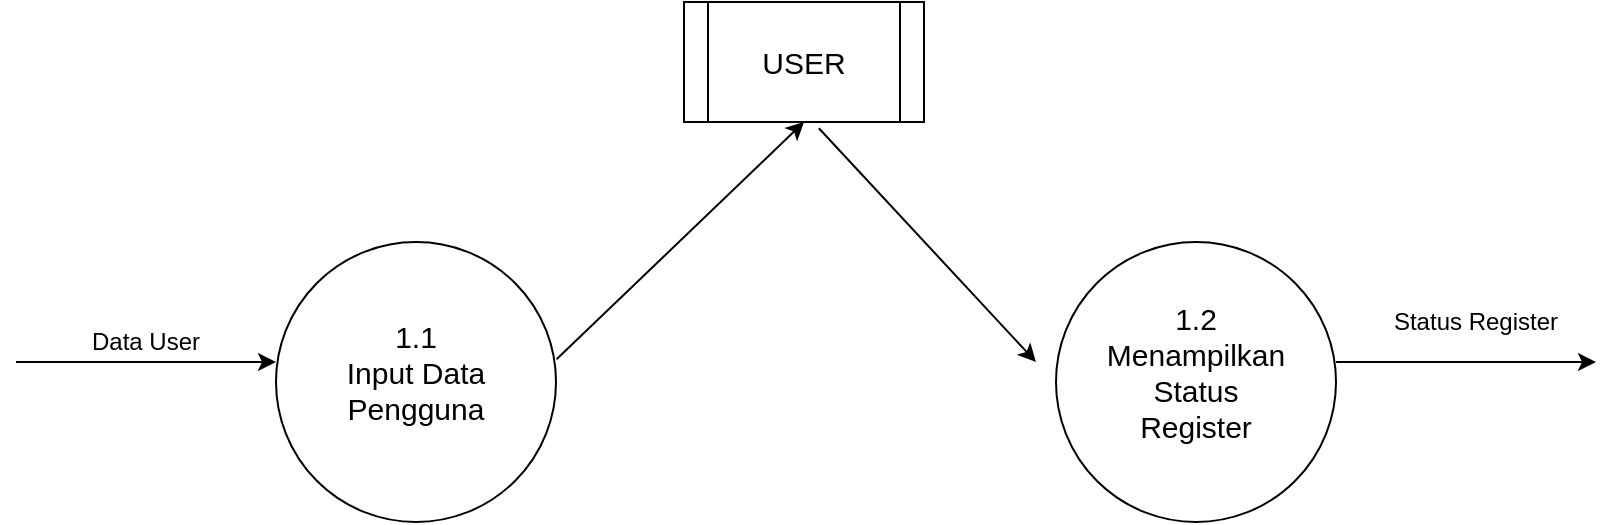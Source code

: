 <mxfile version="14.5.7" type="github">
  <diagram id="_keoT7C1asQUPzr4nGIw" name="Page-1">
    <mxGraphModel dx="1019" dy="555" grid="1" gridSize="10" guides="1" tooltips="1" connect="1" arrows="1" fold="1" page="1" pageScale="1" pageWidth="827" pageHeight="1169" math="0" shadow="0">
      <root>
        <mxCell id="0" />
        <mxCell id="1" parent="0" />
        <mxCell id="c78SwUrVEky0VYdmCBMF-2" value="" style="ellipse;whiteSpace=wrap;html=1;aspect=fixed;" vertex="1" parent="1">
          <mxGeometry x="150" y="180" width="140" height="140" as="geometry" />
        </mxCell>
        <mxCell id="c78SwUrVEky0VYdmCBMF-3" value="" style="ellipse;whiteSpace=wrap;html=1;aspect=fixed;" vertex="1" parent="1">
          <mxGeometry x="540" y="180" width="140" height="140" as="geometry" />
        </mxCell>
        <mxCell id="c78SwUrVEky0VYdmCBMF-4" value="" style="shape=process;whiteSpace=wrap;html=1;backgroundOutline=1;fillColor=#FFFFFF;" vertex="1" parent="1">
          <mxGeometry x="354" y="60" width="120" height="60" as="geometry" />
        </mxCell>
        <mxCell id="c78SwUrVEky0VYdmCBMF-5" value="" style="endArrow=classic;html=1;exitX=1.002;exitY=0.419;exitDx=0;exitDy=0;exitPerimeter=0;entryX=0.5;entryY=1;entryDx=0;entryDy=0;" edge="1" parent="1" source="c78SwUrVEky0VYdmCBMF-2" target="c78SwUrVEky0VYdmCBMF-4">
          <mxGeometry width="50" height="50" relative="1" as="geometry">
            <mxPoint x="390" y="270" as="sourcePoint" />
            <mxPoint x="440" y="220" as="targetPoint" />
          </mxGeometry>
        </mxCell>
        <mxCell id="c78SwUrVEky0VYdmCBMF-6" value="" style="endArrow=classic;html=1;exitX=0.562;exitY=1.052;exitDx=0;exitDy=0;exitPerimeter=0;" edge="1" parent="1" source="c78SwUrVEky0VYdmCBMF-4">
          <mxGeometry width="50" height="50" relative="1" as="geometry">
            <mxPoint x="390" y="270" as="sourcePoint" />
            <mxPoint x="530" y="240" as="targetPoint" />
          </mxGeometry>
        </mxCell>
        <mxCell id="c78SwUrVEky0VYdmCBMF-7" value="" style="endArrow=classic;html=1;fontSize=14;entryX=0;entryY=0;entryDx=0;entryDy=0;" edge="1" parent="1">
          <mxGeometry width="50" height="50" relative="1" as="geometry">
            <mxPoint x="20" y="240" as="sourcePoint" />
            <mxPoint x="150" y="240" as="targetPoint" />
          </mxGeometry>
        </mxCell>
        <mxCell id="c78SwUrVEky0VYdmCBMF-8" value="" style="endArrow=classic;html=1;fontSize=14;entryX=0;entryY=0;entryDx=0;entryDy=0;" edge="1" parent="1">
          <mxGeometry width="50" height="50" relative="1" as="geometry">
            <mxPoint x="680" y="240" as="sourcePoint" />
            <mxPoint x="810" y="240" as="targetPoint" />
          </mxGeometry>
        </mxCell>
        <mxCell id="c78SwUrVEky0VYdmCBMF-9" value="Data User" style="text;html=1;strokeColor=none;fillColor=none;align=center;verticalAlign=middle;whiteSpace=wrap;rounded=0;" vertex="1" parent="1">
          <mxGeometry x="50" y="220" width="70" height="20" as="geometry" />
        </mxCell>
        <mxCell id="c78SwUrVEky0VYdmCBMF-10" value="Status Register" style="text;html=1;strokeColor=none;fillColor=none;align=center;verticalAlign=middle;whiteSpace=wrap;rounded=0;" vertex="1" parent="1">
          <mxGeometry x="700" y="210" width="100" height="20" as="geometry" />
        </mxCell>
        <mxCell id="c78SwUrVEky0VYdmCBMF-12" value="1.1&lt;br style=&quot;font-size: 15px;&quot;&gt;Input Data&lt;br style=&quot;font-size: 15px;&quot;&gt;Pengguna" style="text;html=1;strokeColor=none;fillColor=none;align=center;verticalAlign=middle;whiteSpace=wrap;rounded=0;fontSize=15;" vertex="1" parent="1">
          <mxGeometry x="150" y="200" width="140" height="90" as="geometry" />
        </mxCell>
        <mxCell id="c78SwUrVEky0VYdmCBMF-13" value="1.2&lt;br&gt;Menampilkan Status&lt;br&gt;Register" style="text;html=1;strokeColor=none;fillColor=none;align=center;verticalAlign=middle;whiteSpace=wrap;rounded=0;fontSize=15;" vertex="1" parent="1">
          <mxGeometry x="545" y="205" width="130" height="80" as="geometry" />
        </mxCell>
        <mxCell id="c78SwUrVEky0VYdmCBMF-14" value="USER" style="text;html=1;strokeColor=none;fillColor=none;align=center;verticalAlign=middle;whiteSpace=wrap;rounded=0;fontSize=15;" vertex="1" parent="1">
          <mxGeometry x="369" y="75" width="90" height="30" as="geometry" />
        </mxCell>
      </root>
    </mxGraphModel>
  </diagram>
</mxfile>
